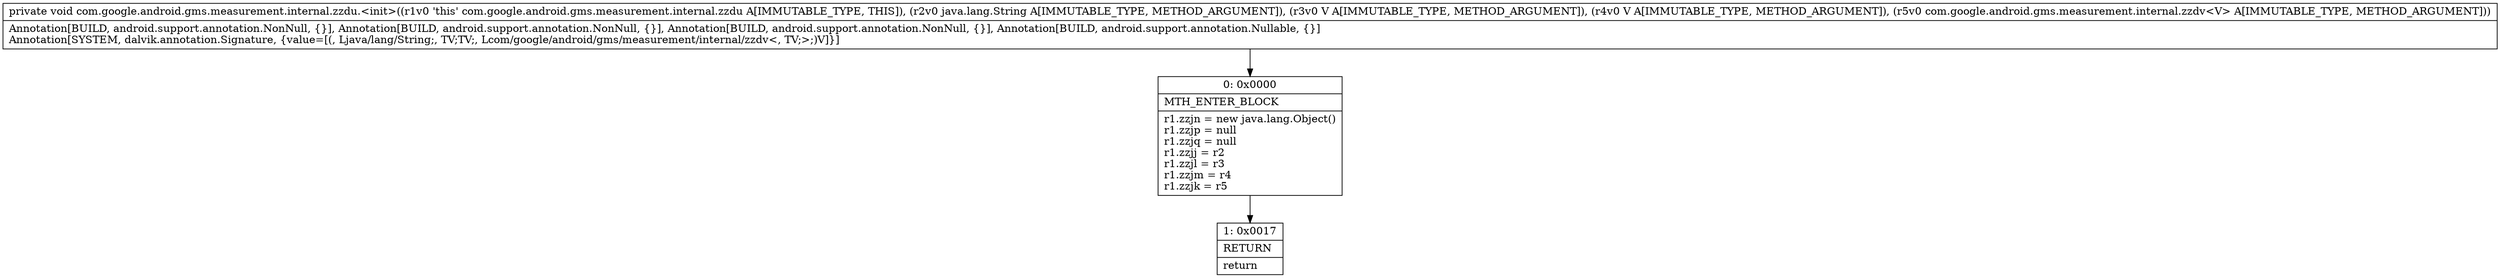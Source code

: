 digraph "CFG forcom.google.android.gms.measurement.internal.zzdu.\<init\>(Ljava\/lang\/String;Ljava\/lang\/Object;Ljava\/lang\/Object;Lcom\/google\/android\/gms\/measurement\/internal\/zzdv;)V" {
Node_0 [shape=record,label="{0\:\ 0x0000|MTH_ENTER_BLOCK\l|r1.zzjn = new java.lang.Object()\lr1.zzjp = null\lr1.zzjq = null\lr1.zzjj = r2\lr1.zzjl = r3\lr1.zzjm = r4\lr1.zzjk = r5\l}"];
Node_1 [shape=record,label="{1\:\ 0x0017|RETURN\l|return\l}"];
MethodNode[shape=record,label="{private void com.google.android.gms.measurement.internal.zzdu.\<init\>((r1v0 'this' com.google.android.gms.measurement.internal.zzdu A[IMMUTABLE_TYPE, THIS]), (r2v0 java.lang.String A[IMMUTABLE_TYPE, METHOD_ARGUMENT]), (r3v0 V A[IMMUTABLE_TYPE, METHOD_ARGUMENT]), (r4v0 V A[IMMUTABLE_TYPE, METHOD_ARGUMENT]), (r5v0 com.google.android.gms.measurement.internal.zzdv\<V\> A[IMMUTABLE_TYPE, METHOD_ARGUMENT]))  | Annotation[BUILD, android.support.annotation.NonNull, \{\}], Annotation[BUILD, android.support.annotation.NonNull, \{\}], Annotation[BUILD, android.support.annotation.NonNull, \{\}], Annotation[BUILD, android.support.annotation.Nullable, \{\}]\lAnnotation[SYSTEM, dalvik.annotation.Signature, \{value=[(, Ljava\/lang\/String;, TV;TV;, Lcom\/google\/android\/gms\/measurement\/internal\/zzdv\<, TV;\>;)V]\}]\l}"];
MethodNode -> Node_0;
Node_0 -> Node_1;
}

